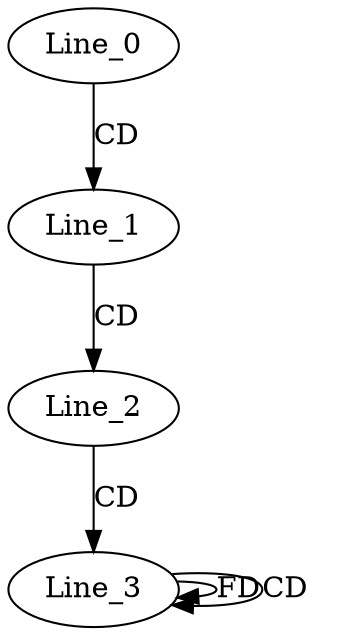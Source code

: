 digraph G {
  Line_0;
  Line_1;
  Line_2;
  Line_3;
  Line_3;
  Line_0 -> Line_1 [ label="CD" ];
  Line_1 -> Line_2 [ label="CD" ];
  Line_2 -> Line_3 [ label="CD" ];
  Line_3 -> Line_3 [ label="FD" ];
  Line_3 -> Line_3 [ label="CD" ];
}
